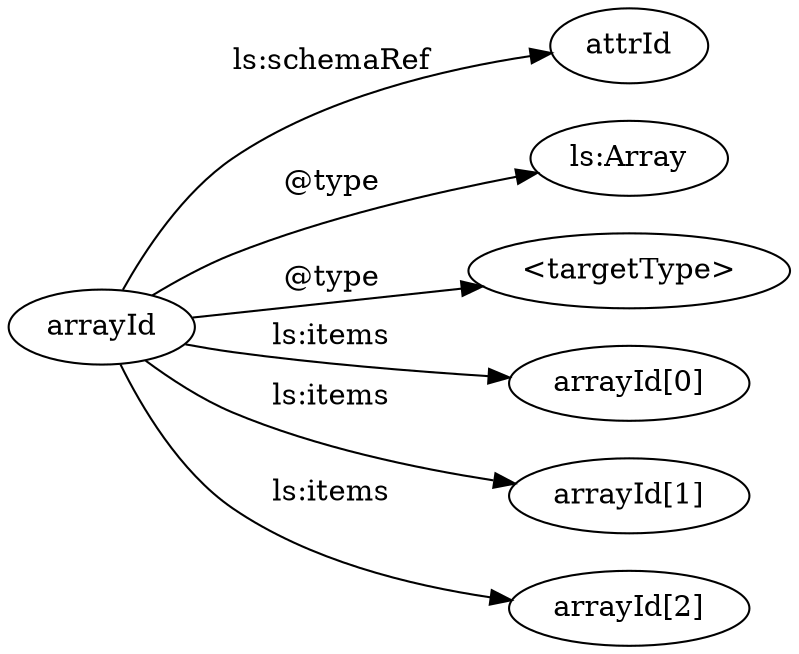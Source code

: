 digraph g {
  rankdir="LR";
  schId [label="attrId"];
  Type1 [label="ls:Array"];
  Type2 [label="<targetType>"];
  item1 [label="arrayId[0]"];
  item2 [label="arrayId[1]"];
  item3 [label="arrayId[2]"];

  arrayId -> Type1 [label="@type"];
  arrayId -> Type2 [label="@type"];
  arrayId -> schId [label="ls:schemaRef"];
  arrayId -> item1 [label="ls:items"];
  arrayId -> item2 [label="ls:items"];
  arrayId -> item3 [label="ls:items"];
}